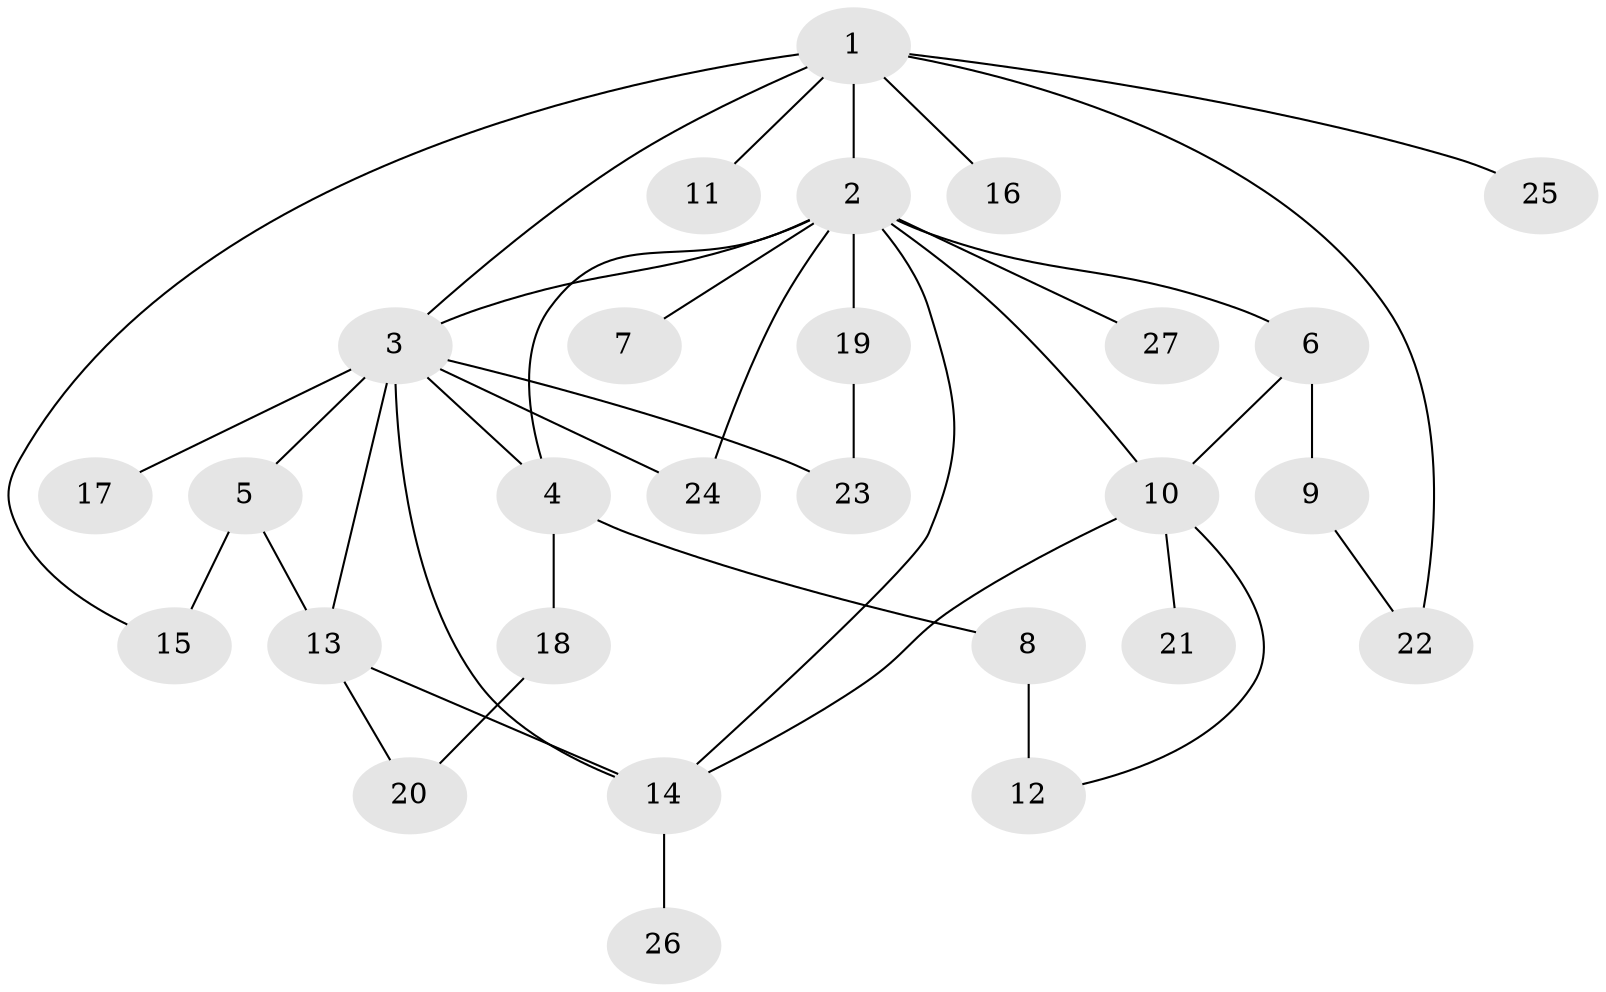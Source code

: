 // original degree distribution, {9: 0.057692307692307696, 18: 0.019230769230769232, 2: 0.28846153846153844, 1: 0.38461538461538464, 3: 0.07692307692307693, 5: 0.057692307692307696, 8: 0.019230769230769232, 4: 0.09615384615384616}
// Generated by graph-tools (version 1.1) at 2025/35/03/09/25 02:35:43]
// undirected, 27 vertices, 39 edges
graph export_dot {
graph [start="1"]
  node [color=gray90,style=filled];
  1;
  2;
  3;
  4;
  5;
  6;
  7;
  8;
  9;
  10;
  11;
  12;
  13;
  14;
  15;
  16;
  17;
  18;
  19;
  20;
  21;
  22;
  23;
  24;
  25;
  26;
  27;
  1 -- 2 [weight=1.0];
  1 -- 3 [weight=1.0];
  1 -- 11 [weight=1.0];
  1 -- 15 [weight=1.0];
  1 -- 16 [weight=1.0];
  1 -- 22 [weight=1.0];
  1 -- 25 [weight=1.0];
  2 -- 3 [weight=1.0];
  2 -- 4 [weight=1.0];
  2 -- 6 [weight=1.0];
  2 -- 7 [weight=1.0];
  2 -- 10 [weight=1.0];
  2 -- 14 [weight=1.0];
  2 -- 19 [weight=1.0];
  2 -- 24 [weight=1.0];
  2 -- 27 [weight=1.0];
  3 -- 4 [weight=2.0];
  3 -- 5 [weight=3.0];
  3 -- 13 [weight=2.0];
  3 -- 14 [weight=1.0];
  3 -- 17 [weight=1.0];
  3 -- 23 [weight=1.0];
  3 -- 24 [weight=2.0];
  4 -- 8 [weight=1.0];
  4 -- 18 [weight=1.0];
  5 -- 13 [weight=1.0];
  5 -- 15 [weight=2.0];
  6 -- 9 [weight=4.0];
  6 -- 10 [weight=2.0];
  8 -- 12 [weight=2.0];
  9 -- 22 [weight=1.0];
  10 -- 12 [weight=1.0];
  10 -- 14 [weight=1.0];
  10 -- 21 [weight=1.0];
  13 -- 14 [weight=1.0];
  13 -- 20 [weight=1.0];
  14 -- 26 [weight=1.0];
  18 -- 20 [weight=1.0];
  19 -- 23 [weight=1.0];
}
